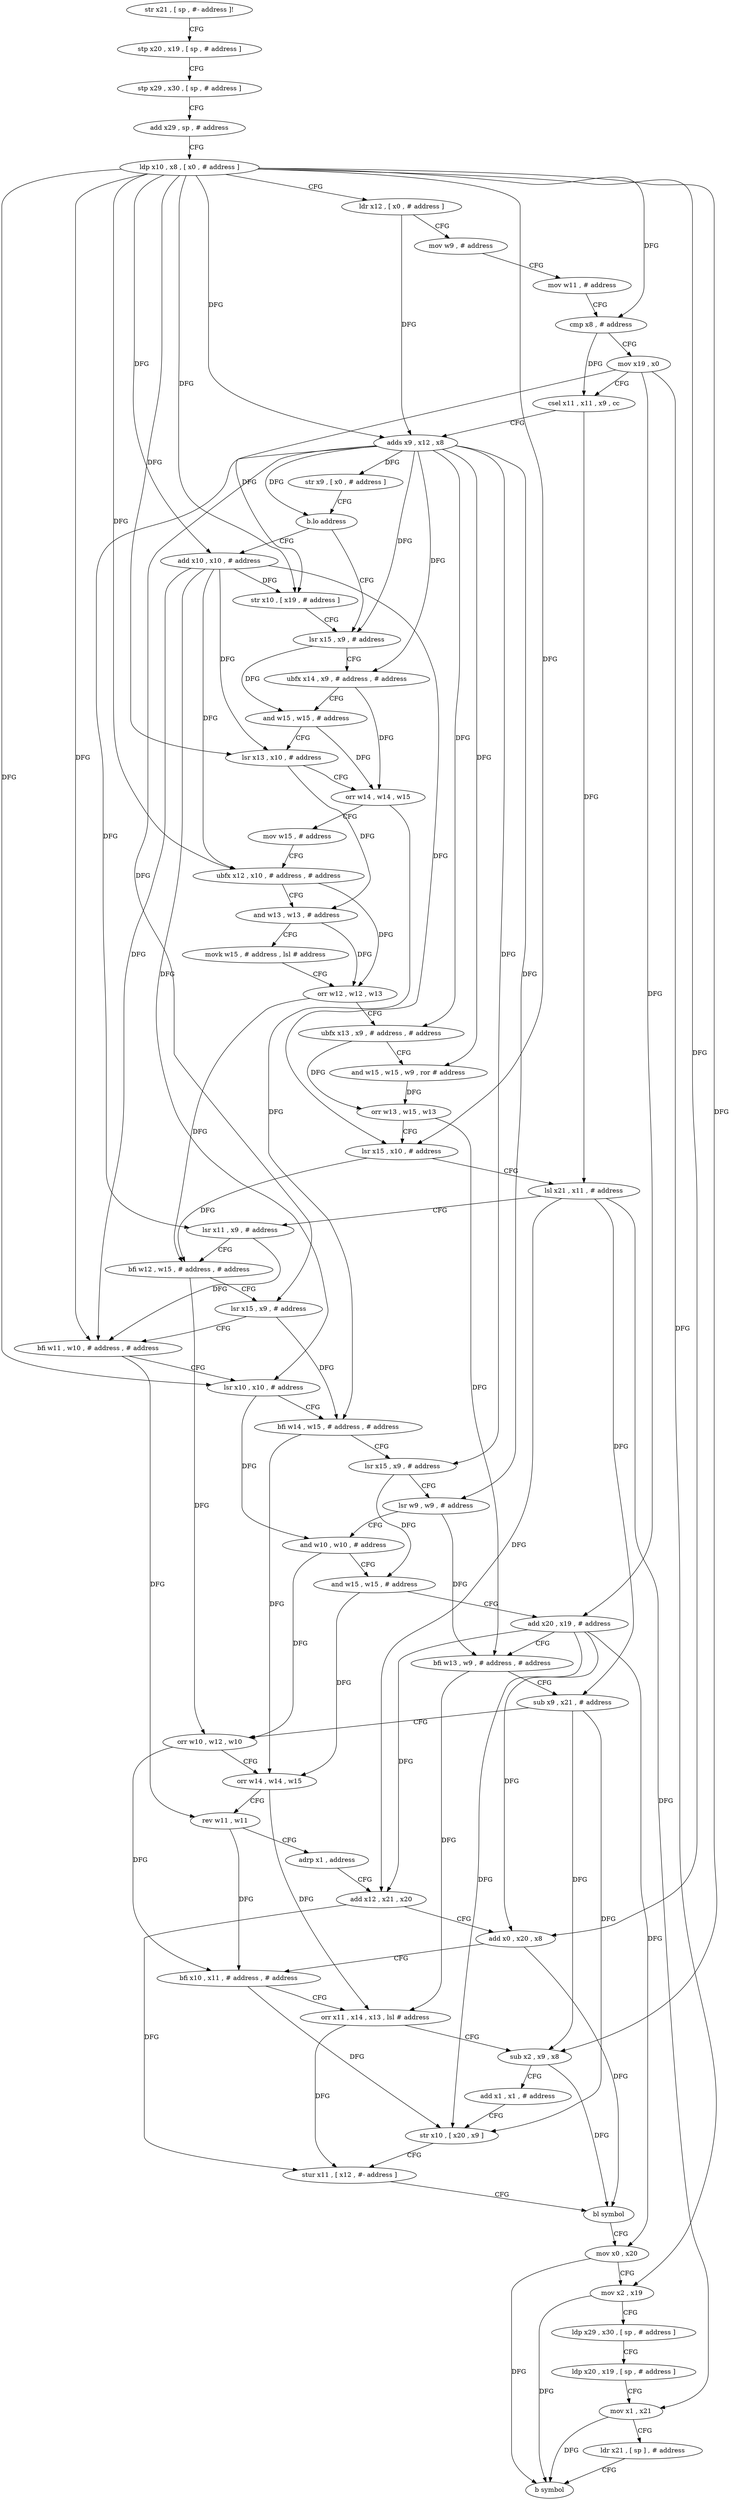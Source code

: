 digraph "func" {
"4241304" [label = "str x21 , [ sp , #- address ]!" ]
"4241308" [label = "stp x20 , x19 , [ sp , # address ]" ]
"4241312" [label = "stp x29 , x30 , [ sp , # address ]" ]
"4241316" [label = "add x29 , sp , # address" ]
"4241320" [label = "ldp x10 , x8 , [ x0 , # address ]" ]
"4241324" [label = "ldr x12 , [ x0 , # address ]" ]
"4241328" [label = "mov w9 , # address" ]
"4241332" [label = "mov w11 , # address" ]
"4241336" [label = "cmp x8 , # address" ]
"4241340" [label = "mov x19 , x0" ]
"4241344" [label = "csel x11 , x11 , x9 , cc" ]
"4241348" [label = "adds x9 , x12 , x8" ]
"4241352" [label = "str x9 , [ x0 , # address ]" ]
"4241356" [label = "b.lo address" ]
"4241368" [label = "lsr x15 , x9 , # address" ]
"4241360" [label = "add x10 , x10 , # address" ]
"4241372" [label = "ubfx x14 , x9 , # address , # address" ]
"4241376" [label = "and w15 , w15 , # address" ]
"4241380" [label = "lsr x13 , x10 , # address" ]
"4241384" [label = "orr w14 , w14 , w15" ]
"4241388" [label = "mov w15 , # address" ]
"4241392" [label = "ubfx x12 , x10 , # address , # address" ]
"4241396" [label = "and w13 , w13 , # address" ]
"4241400" [label = "movk w15 , # address , lsl # address" ]
"4241404" [label = "orr w12 , w12 , w13" ]
"4241408" [label = "ubfx x13 , x9 , # address , # address" ]
"4241412" [label = "and w15 , w15 , w9 , ror # address" ]
"4241416" [label = "orr w13 , w15 , w13" ]
"4241420" [label = "lsr x15 , x10 , # address" ]
"4241424" [label = "lsl x21 , x11 , # address" ]
"4241428" [label = "lsr x11 , x9 , # address" ]
"4241432" [label = "bfi w12 , w15 , # address , # address" ]
"4241436" [label = "lsr x15 , x9 , # address" ]
"4241440" [label = "bfi w11 , w10 , # address , # address" ]
"4241444" [label = "lsr x10 , x10 , # address" ]
"4241448" [label = "bfi w14 , w15 , # address , # address" ]
"4241452" [label = "lsr x15 , x9 , # address" ]
"4241456" [label = "lsr w9 , w9 , # address" ]
"4241460" [label = "and w10 , w10 , # address" ]
"4241464" [label = "and w15 , w15 , # address" ]
"4241468" [label = "add x20 , x19 , # address" ]
"4241472" [label = "bfi w13 , w9 , # address , # address" ]
"4241476" [label = "sub x9 , x21 , # address" ]
"4241480" [label = "orr w10 , w12 , w10" ]
"4241484" [label = "orr w14 , w14 , w15" ]
"4241488" [label = "rev w11 , w11" ]
"4241492" [label = "adrp x1 , address" ]
"4241496" [label = "add x12 , x21 , x20" ]
"4241500" [label = "add x0 , x20 , x8" ]
"4241504" [label = "bfi x10 , x11 , # address , # address" ]
"4241508" [label = "orr x11 , x14 , x13 , lsl # address" ]
"4241512" [label = "sub x2 , x9 , x8" ]
"4241516" [label = "add x1 , x1 , # address" ]
"4241520" [label = "str x10 , [ x20 , x9 ]" ]
"4241524" [label = "stur x11 , [ x12 , #- address ]" ]
"4241528" [label = "bl symbol" ]
"4241532" [label = "mov x0 , x20" ]
"4241536" [label = "mov x2 , x19" ]
"4241540" [label = "ldp x29 , x30 , [ sp , # address ]" ]
"4241544" [label = "ldp x20 , x19 , [ sp , # address ]" ]
"4241548" [label = "mov x1 , x21" ]
"4241552" [label = "ldr x21 , [ sp ] , # address" ]
"4241556" [label = "b symbol" ]
"4241364" [label = "str x10 , [ x19 , # address ]" ]
"4241304" -> "4241308" [ label = "CFG" ]
"4241308" -> "4241312" [ label = "CFG" ]
"4241312" -> "4241316" [ label = "CFG" ]
"4241316" -> "4241320" [ label = "CFG" ]
"4241320" -> "4241324" [ label = "CFG" ]
"4241320" -> "4241380" [ label = "DFG" ]
"4241320" -> "4241392" [ label = "DFG" ]
"4241320" -> "4241420" [ label = "DFG" ]
"4241320" -> "4241440" [ label = "DFG" ]
"4241320" -> "4241444" [ label = "DFG" ]
"4241320" -> "4241360" [ label = "DFG" ]
"4241320" -> "4241364" [ label = "DFG" ]
"4241320" -> "4241336" [ label = "DFG" ]
"4241320" -> "4241348" [ label = "DFG" ]
"4241320" -> "4241500" [ label = "DFG" ]
"4241320" -> "4241512" [ label = "DFG" ]
"4241324" -> "4241328" [ label = "CFG" ]
"4241324" -> "4241348" [ label = "DFG" ]
"4241328" -> "4241332" [ label = "CFG" ]
"4241332" -> "4241336" [ label = "CFG" ]
"4241336" -> "4241340" [ label = "CFG" ]
"4241336" -> "4241344" [ label = "DFG" ]
"4241340" -> "4241344" [ label = "CFG" ]
"4241340" -> "4241468" [ label = "DFG" ]
"4241340" -> "4241536" [ label = "DFG" ]
"4241340" -> "4241364" [ label = "DFG" ]
"4241344" -> "4241348" [ label = "CFG" ]
"4241344" -> "4241424" [ label = "DFG" ]
"4241348" -> "4241352" [ label = "DFG" ]
"4241348" -> "4241368" [ label = "DFG" ]
"4241348" -> "4241372" [ label = "DFG" ]
"4241348" -> "4241408" [ label = "DFG" ]
"4241348" -> "4241412" [ label = "DFG" ]
"4241348" -> "4241428" [ label = "DFG" ]
"4241348" -> "4241436" [ label = "DFG" ]
"4241348" -> "4241452" [ label = "DFG" ]
"4241348" -> "4241456" [ label = "DFG" ]
"4241348" -> "4241356" [ label = "DFG" ]
"4241352" -> "4241356" [ label = "CFG" ]
"4241356" -> "4241368" [ label = "CFG" ]
"4241356" -> "4241360" [ label = "CFG" ]
"4241368" -> "4241372" [ label = "CFG" ]
"4241368" -> "4241376" [ label = "DFG" ]
"4241360" -> "4241364" [ label = "DFG" ]
"4241360" -> "4241380" [ label = "DFG" ]
"4241360" -> "4241392" [ label = "DFG" ]
"4241360" -> "4241420" [ label = "DFG" ]
"4241360" -> "4241440" [ label = "DFG" ]
"4241360" -> "4241444" [ label = "DFG" ]
"4241372" -> "4241376" [ label = "CFG" ]
"4241372" -> "4241384" [ label = "DFG" ]
"4241376" -> "4241380" [ label = "CFG" ]
"4241376" -> "4241384" [ label = "DFG" ]
"4241380" -> "4241384" [ label = "CFG" ]
"4241380" -> "4241396" [ label = "DFG" ]
"4241384" -> "4241388" [ label = "CFG" ]
"4241384" -> "4241448" [ label = "DFG" ]
"4241388" -> "4241392" [ label = "CFG" ]
"4241392" -> "4241396" [ label = "CFG" ]
"4241392" -> "4241404" [ label = "DFG" ]
"4241396" -> "4241400" [ label = "CFG" ]
"4241396" -> "4241404" [ label = "DFG" ]
"4241400" -> "4241404" [ label = "CFG" ]
"4241404" -> "4241408" [ label = "CFG" ]
"4241404" -> "4241432" [ label = "DFG" ]
"4241408" -> "4241412" [ label = "CFG" ]
"4241408" -> "4241416" [ label = "DFG" ]
"4241412" -> "4241416" [ label = "DFG" ]
"4241416" -> "4241420" [ label = "CFG" ]
"4241416" -> "4241472" [ label = "DFG" ]
"4241420" -> "4241424" [ label = "CFG" ]
"4241420" -> "4241432" [ label = "DFG" ]
"4241424" -> "4241428" [ label = "CFG" ]
"4241424" -> "4241476" [ label = "DFG" ]
"4241424" -> "4241496" [ label = "DFG" ]
"4241424" -> "4241548" [ label = "DFG" ]
"4241428" -> "4241432" [ label = "CFG" ]
"4241428" -> "4241440" [ label = "DFG" ]
"4241432" -> "4241436" [ label = "CFG" ]
"4241432" -> "4241480" [ label = "DFG" ]
"4241436" -> "4241440" [ label = "CFG" ]
"4241436" -> "4241448" [ label = "DFG" ]
"4241440" -> "4241444" [ label = "CFG" ]
"4241440" -> "4241488" [ label = "DFG" ]
"4241444" -> "4241448" [ label = "CFG" ]
"4241444" -> "4241460" [ label = "DFG" ]
"4241448" -> "4241452" [ label = "CFG" ]
"4241448" -> "4241484" [ label = "DFG" ]
"4241452" -> "4241456" [ label = "CFG" ]
"4241452" -> "4241464" [ label = "DFG" ]
"4241456" -> "4241460" [ label = "CFG" ]
"4241456" -> "4241472" [ label = "DFG" ]
"4241460" -> "4241464" [ label = "CFG" ]
"4241460" -> "4241480" [ label = "DFG" ]
"4241464" -> "4241468" [ label = "CFG" ]
"4241464" -> "4241484" [ label = "DFG" ]
"4241468" -> "4241472" [ label = "CFG" ]
"4241468" -> "4241496" [ label = "DFG" ]
"4241468" -> "4241500" [ label = "DFG" ]
"4241468" -> "4241520" [ label = "DFG" ]
"4241468" -> "4241532" [ label = "DFG" ]
"4241472" -> "4241476" [ label = "CFG" ]
"4241472" -> "4241508" [ label = "DFG" ]
"4241476" -> "4241480" [ label = "CFG" ]
"4241476" -> "4241512" [ label = "DFG" ]
"4241476" -> "4241520" [ label = "DFG" ]
"4241480" -> "4241484" [ label = "CFG" ]
"4241480" -> "4241504" [ label = "DFG" ]
"4241484" -> "4241488" [ label = "CFG" ]
"4241484" -> "4241508" [ label = "DFG" ]
"4241488" -> "4241492" [ label = "CFG" ]
"4241488" -> "4241504" [ label = "DFG" ]
"4241492" -> "4241496" [ label = "CFG" ]
"4241496" -> "4241500" [ label = "CFG" ]
"4241496" -> "4241524" [ label = "DFG" ]
"4241500" -> "4241504" [ label = "CFG" ]
"4241500" -> "4241528" [ label = "DFG" ]
"4241504" -> "4241508" [ label = "CFG" ]
"4241504" -> "4241520" [ label = "DFG" ]
"4241508" -> "4241512" [ label = "CFG" ]
"4241508" -> "4241524" [ label = "DFG" ]
"4241512" -> "4241516" [ label = "CFG" ]
"4241512" -> "4241528" [ label = "DFG" ]
"4241516" -> "4241520" [ label = "CFG" ]
"4241520" -> "4241524" [ label = "CFG" ]
"4241524" -> "4241528" [ label = "CFG" ]
"4241528" -> "4241532" [ label = "CFG" ]
"4241532" -> "4241536" [ label = "CFG" ]
"4241532" -> "4241556" [ label = "DFG" ]
"4241536" -> "4241540" [ label = "CFG" ]
"4241536" -> "4241556" [ label = "DFG" ]
"4241540" -> "4241544" [ label = "CFG" ]
"4241544" -> "4241548" [ label = "CFG" ]
"4241548" -> "4241552" [ label = "CFG" ]
"4241548" -> "4241556" [ label = "DFG" ]
"4241552" -> "4241556" [ label = "CFG" ]
"4241364" -> "4241368" [ label = "CFG" ]
}

